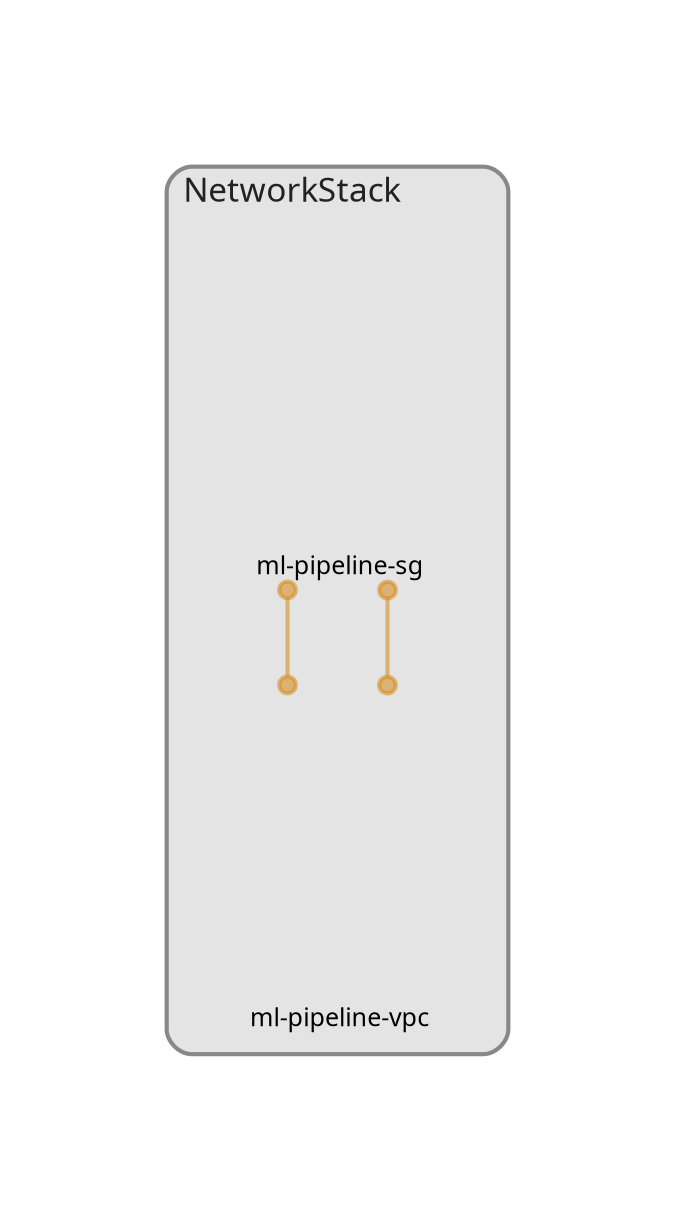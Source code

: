 digraph "Diagram" {
  splines = "ortho";
  pad = 1;
  nodesep = 0.6;
  ranksep = 0.75;
  fontname = "Sans-Serif";
  fontsize = 15;
  dpi = 200;
  rankdir = "BT";
  compound = true;
  fontcolor = "#222222";
  edge [
    color = "#D5871488";
    penwidth = 2;
    arrowhead = "dot";
    arrowtail = "dot";
  ];
  node [
    shape = "box";
    style = "rounded";
    fixedsize = true;
    width = 1.7;
    height = 1.7;
    labelloc = "c";
    imagescale = true;
    fontname = "Sans-Serif";
    fontsize = 8;
    margin = 8;
  ];
  subgraph "NetworkStack" {
    subgraph "cluster-SubGraph.NetworkStack" {
      graph [
        label = "NetworkStack";
        labelloc = "b";
        labeljust = "l";
        margin = 10;
        fontsize = 16;
        penwidth = 2;
        pencolor = "#888888";
        style = "filled,rounded";
        fillcolor = "#e4e4e4";
      ];
      "NetworkStack/ml-pipeline-vpc" [
        label = " ml-pipeline-vpc";
        fontsize = 12;
        image = "/Users/ankitpatterson/workspace/sagemaker-pipeline-example/node_modules/cdk-dia/icons/aws/Service/Arch_Networking-Content/64/Arch_Amazon-Virtual-Private-Cloud_64@5x.png";
        imagescale = "true";
        imagepos = "tc";
        penwidth = 0;
        shape = "node";
        fixedsize = "true";
        labelloc = "b";
        width = 2;
        height = 2.266;
      ];
      "NetworkStack/ml-pipeline-sg" [
        label = " ml-pipeline-sg";
        fontsize = 12;
        image = "/Users/ankitpatterson/workspace/sagemaker-pipeline-example/node_modules/cdk-dia/icons/aws/security_group.png";
        imagescale = "true";
        imagepos = "tc";
        penwidth = 0;
        shape = "node";
        fixedsize = "true";
        labelloc = "b";
        width = 2;
        height = 2.266;
      ];
    }
  }
  "NetworkStack/ml-pipeline-vpc" -> "NetworkStack/ml-pipeline-sg" [
    dir = "both";
  ];
  "NetworkStack/ml-pipeline-sg" -> "NetworkStack/ml-pipeline-vpc" [
    dir = "both";
  ];
}
